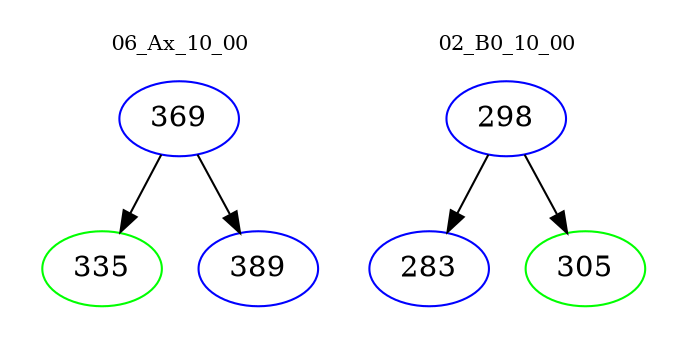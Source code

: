 digraph{
subgraph cluster_0 {
color = white
label = "06_Ax_10_00";
fontsize=10;
T0_369 [label="369", color="blue"]
T0_369 -> T0_335 [color="black"]
T0_335 [label="335", color="green"]
T0_369 -> T0_389 [color="black"]
T0_389 [label="389", color="blue"]
}
subgraph cluster_1 {
color = white
label = "02_B0_10_00";
fontsize=10;
T1_298 [label="298", color="blue"]
T1_298 -> T1_283 [color="black"]
T1_283 [label="283", color="blue"]
T1_298 -> T1_305 [color="black"]
T1_305 [label="305", color="green"]
}
}
